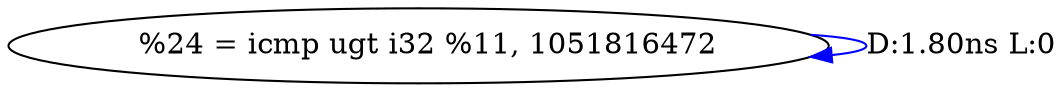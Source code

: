 digraph {
Node0x253b700[label="  %24 = icmp ugt i32 %11, 1051816472"];
Node0x253b700 -> Node0x253b700[label="D:1.80ns L:0",color=blue];
}
